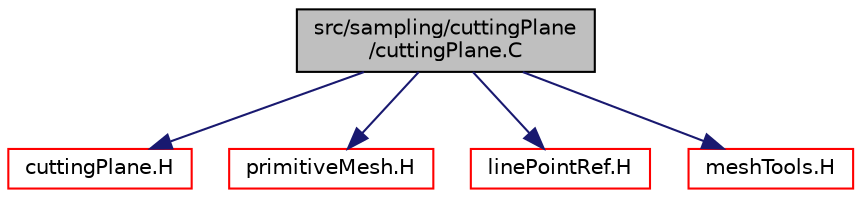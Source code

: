 digraph "src/sampling/cuttingPlane/cuttingPlane.C"
{
  bgcolor="transparent";
  edge [fontname="Helvetica",fontsize="10",labelfontname="Helvetica",labelfontsize="10"];
  node [fontname="Helvetica",fontsize="10",shape=record];
  Node0 [label="src/sampling/cuttingPlane\l/cuttingPlane.C",height=0.2,width=0.4,color="black", fillcolor="grey75", style="filled", fontcolor="black"];
  Node0 -> Node1 [color="midnightblue",fontsize="10",style="solid",fontname="Helvetica"];
  Node1 [label="cuttingPlane.H",height=0.2,width=0.4,color="red",URL="$a14849.html"];
  Node0 -> Node197 [color="midnightblue",fontsize="10",style="solid",fontname="Helvetica"];
  Node197 [label="primitiveMesh.H",height=0.2,width=0.4,color="red",URL="$a12650.html"];
  Node0 -> Node162 [color="midnightblue",fontsize="10",style="solid",fontname="Helvetica"];
  Node162 [label="linePointRef.H",height=0.2,width=0.4,color="red",URL="$a12791.html"];
  Node0 -> Node212 [color="midnightblue",fontsize="10",style="solid",fontname="Helvetica"];
  Node212 [label="meshTools.H",height=0.2,width=0.4,color="red",URL="$a08357.html"];
}
